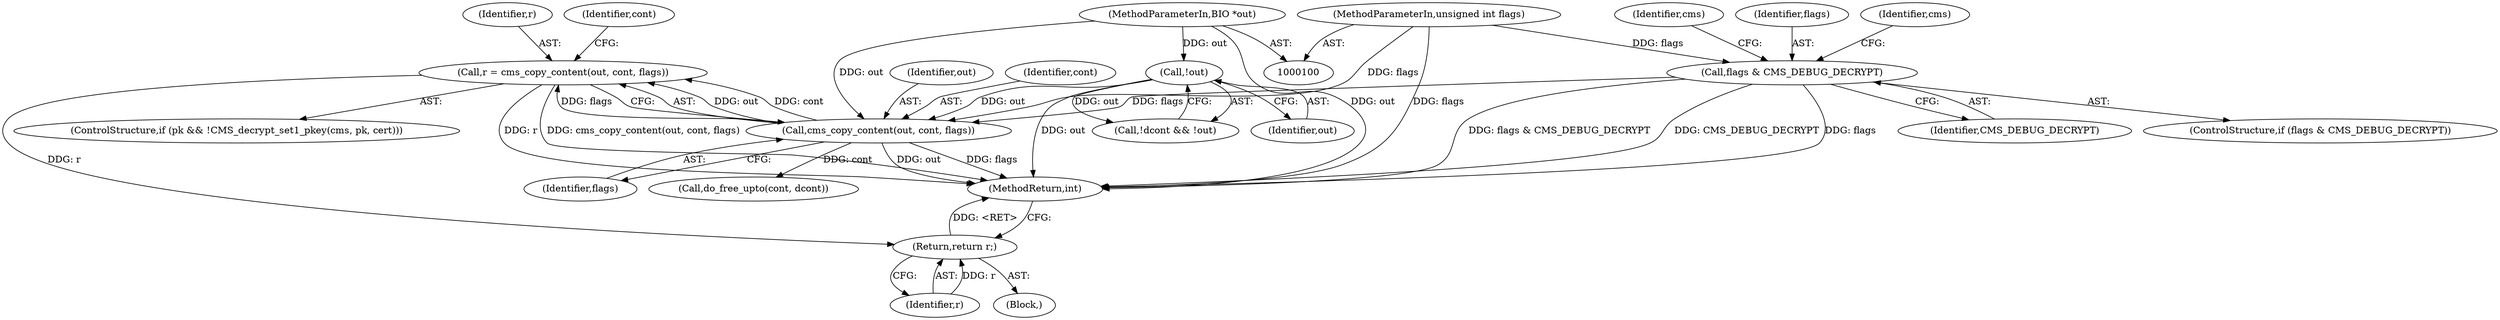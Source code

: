 digraph "0_openssl_08229ad838c50f644d7e928e2eef147b4308ad64_0@API" {
"1000206" [label="(Call,r = cms_copy_content(out, cont, flags))"];
"1000208" [label="(Call,cms_copy_content(out, cont, flags))"];
"1000194" [label="(Call,!out)"];
"1000105" [label="(MethodParameterIn,BIO *out)"];
"1000132" [label="(Call,flags & CMS_DEBUG_DECRYPT)"];
"1000106" [label="(MethodParameterIn,unsigned int flags)"];
"1000215" [label="(Return,return r;)"];
"1000195" [label="(Identifier,out)"];
"1000206" [label="(Call,r = cms_copy_content(out, cont, flags))"];
"1000208" [label="(Call,cms_copy_content(out, cont, flags))"];
"1000211" [label="(Identifier,flags)"];
"1000216" [label="(Identifier,r)"];
"1000107" [label="(Block,)"];
"1000132" [label="(Call,flags & CMS_DEBUG_DECRYPT)"];
"1000106" [label="(MethodParameterIn,unsigned int flags)"];
"1000105" [label="(MethodParameterIn,BIO *out)"];
"1000140" [label="(Identifier,cms)"];
"1000194" [label="(Call,!out)"];
"1000131" [label="(ControlStructure,if (flags & CMS_DEBUG_DECRYPT))"];
"1000215" [label="(Return,return r;)"];
"1000198" [label="(ControlStructure,if (pk && !CMS_decrypt_set1_pkey(cms, pk, cert)))"];
"1000209" [label="(Identifier,out)"];
"1000212" [label="(Call,do_free_upto(cont, dcont))"];
"1000133" [label="(Identifier,flags)"];
"1000210" [label="(Identifier,cont)"];
"1000217" [label="(MethodReturn,int)"];
"1000213" [label="(Identifier,cont)"];
"1000152" [label="(Identifier,cms)"];
"1000191" [label="(Call,!dcont && !out)"];
"1000207" [label="(Identifier,r)"];
"1000134" [label="(Identifier,CMS_DEBUG_DECRYPT)"];
"1000206" -> "1000198"  [label="AST: "];
"1000206" -> "1000208"  [label="CFG: "];
"1000207" -> "1000206"  [label="AST: "];
"1000208" -> "1000206"  [label="AST: "];
"1000213" -> "1000206"  [label="CFG: "];
"1000206" -> "1000217"  [label="DDG: cms_copy_content(out, cont, flags)"];
"1000206" -> "1000217"  [label="DDG: r"];
"1000208" -> "1000206"  [label="DDG: out"];
"1000208" -> "1000206"  [label="DDG: cont"];
"1000208" -> "1000206"  [label="DDG: flags"];
"1000206" -> "1000215"  [label="DDG: r"];
"1000208" -> "1000211"  [label="CFG: "];
"1000209" -> "1000208"  [label="AST: "];
"1000210" -> "1000208"  [label="AST: "];
"1000211" -> "1000208"  [label="AST: "];
"1000208" -> "1000217"  [label="DDG: out"];
"1000208" -> "1000217"  [label="DDG: flags"];
"1000194" -> "1000208"  [label="DDG: out"];
"1000105" -> "1000208"  [label="DDG: out"];
"1000132" -> "1000208"  [label="DDG: flags"];
"1000106" -> "1000208"  [label="DDG: flags"];
"1000208" -> "1000212"  [label="DDG: cont"];
"1000194" -> "1000191"  [label="AST: "];
"1000194" -> "1000195"  [label="CFG: "];
"1000195" -> "1000194"  [label="AST: "];
"1000191" -> "1000194"  [label="CFG: "];
"1000194" -> "1000217"  [label="DDG: out"];
"1000194" -> "1000191"  [label="DDG: out"];
"1000105" -> "1000194"  [label="DDG: out"];
"1000105" -> "1000100"  [label="AST: "];
"1000105" -> "1000217"  [label="DDG: out"];
"1000132" -> "1000131"  [label="AST: "];
"1000132" -> "1000134"  [label="CFG: "];
"1000133" -> "1000132"  [label="AST: "];
"1000134" -> "1000132"  [label="AST: "];
"1000140" -> "1000132"  [label="CFG: "];
"1000152" -> "1000132"  [label="CFG: "];
"1000132" -> "1000217"  [label="DDG: flags & CMS_DEBUG_DECRYPT"];
"1000132" -> "1000217"  [label="DDG: CMS_DEBUG_DECRYPT"];
"1000132" -> "1000217"  [label="DDG: flags"];
"1000106" -> "1000132"  [label="DDG: flags"];
"1000106" -> "1000100"  [label="AST: "];
"1000106" -> "1000217"  [label="DDG: flags"];
"1000215" -> "1000107"  [label="AST: "];
"1000215" -> "1000216"  [label="CFG: "];
"1000216" -> "1000215"  [label="AST: "];
"1000217" -> "1000215"  [label="CFG: "];
"1000215" -> "1000217"  [label="DDG: <RET>"];
"1000216" -> "1000215"  [label="DDG: r"];
}
